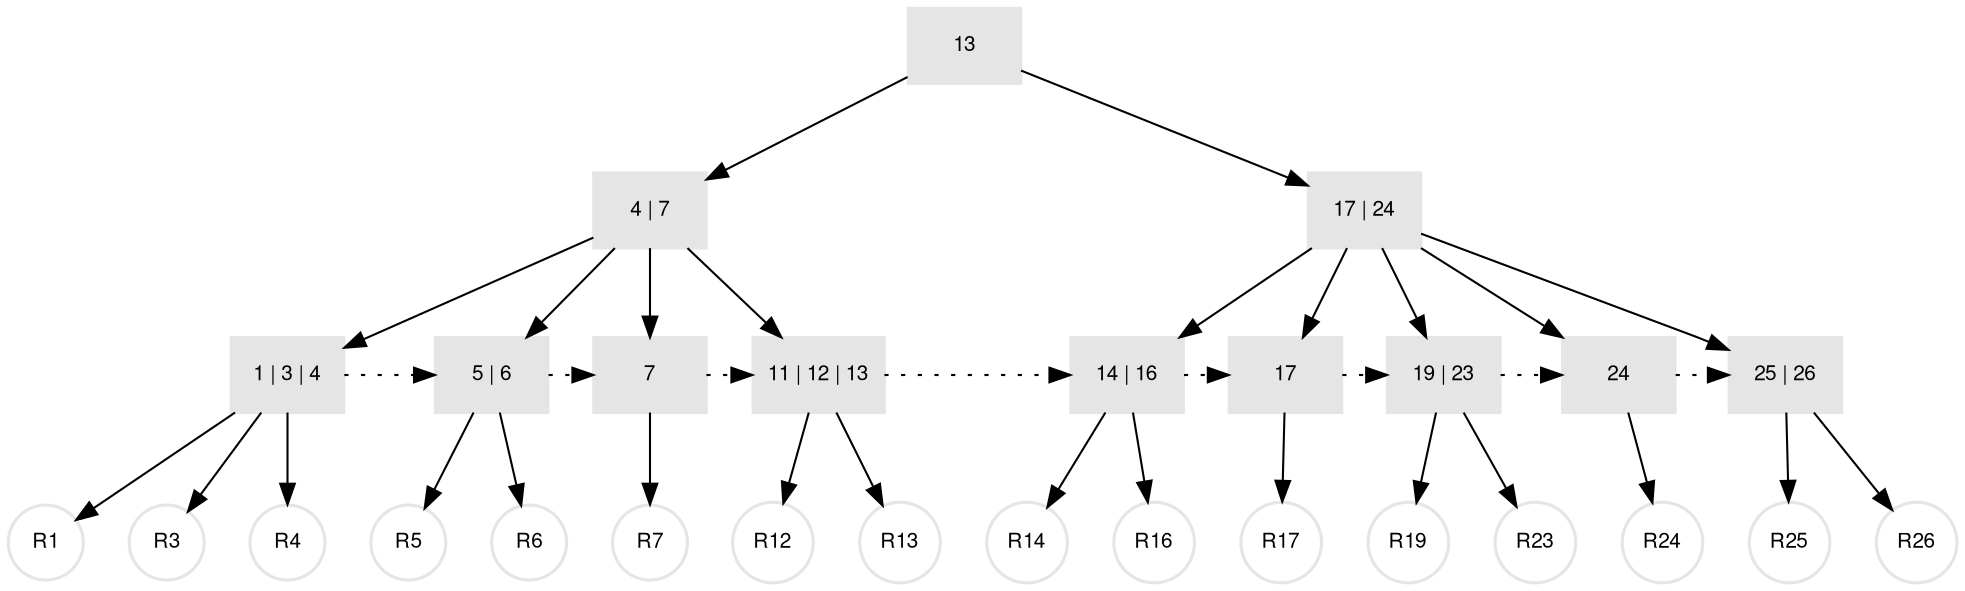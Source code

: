 digraph BPlusTree {
    fontname = "Helvetica,Arial,sans-serif";
    layout = dot;
    rankdir = TB;
    splines = polyline;
    nodesep = 0.3;
    ranksep = 0.6;

    node [
    fontname = "Helvetica,Arial,sans-serif",
    fontsize = 10,
    shape = box,
    style = "filled",
    color = "gray90",
    penwidth = 1.5,
    margin = "0.1,0.05"
    ];

    edge [
    fontname = "Helvetica,Arial,sans-serif",
    fontsize = 9,
    color = "black"
    ];

    // Root
    root [label = "13"];

    // Internal Nodes
    intL [label = "4 | 7"];
    intR [label = "17 | 24"];
    root -> intL;
    root -> intR;

    // Leaf Nodes
    l1 [label = "1 | 3 | 4"];
    l2 [label = "5 | 6"];
    l3 [label = "7"];
    l4 [label = "11 | 12 | 13"];
    l5 [label = "14 | 16"];
    l6 [label = "17"];
    l7 [label = "19 | 23"];
    l8 [label = "24"];
    l9 [label = "25 | 26"];

    // Internal to Leaves
    intL -> l1;
    intL -> l2;
    intL -> l3;
    intL -> l4;

    intR -> l5;
    intR -> l6;
    intR -> l7;
    intR -> l8;
    intR -> l9;

    // Rank leaves on same level
    { rank = same; l1; l2; l3; l4; l5; l6; l7; l8; l9; }

    // Leaf chaining (dotted)
    l1 -> l2 [style = dotted];
    l2 -> l3 [style = dotted];
    l3 -> l4 [style = dotted];
    l4 -> l5 [style = dotted];
    l5 -> l6 [style = dotted];
    l6 -> l7 [style = dotted];
    l7 -> l8 [style = dotted];
    l8 -> l9 [style = dotted];

    // Records
    r1 [label = "R1", shape = circle, style = filled, fillcolor = "white"];
    r3 [label = "R3", shape = circle, style = filled, fillcolor = "white"];
    r4 [label = "R4", shape = circle, style = filled, fillcolor = "white"];
    r5 [label = "R5", shape = circle, style = filled, fillcolor = "white"];
    r6 [label = "R6", shape = circle, style = filled, fillcolor = "white"];
    r7 [label = "R7", shape = circle, style = filled, fillcolor = "white"];
    r12 [label = "R12", shape = circle, style = filled, fillcolor = "white"];
    r13 [label = "R13", shape = circle, style = filled, fillcolor = "white"];
    r14 [label = "R14", shape = circle, style = filled, fillcolor = "white"];
    r16 [label = "R16", shape = circle, style = filled, fillcolor = "white"];
    r17 [label = "R17", shape = circle, style = filled, fillcolor = "white"];
    r19 [label = "R19", shape = circle, style = filled, fillcolor = "white"];
    r23 [label = "R23", shape = circle, style = filled, fillcolor = "white"];
    r24 [label = "R24", shape = circle, style = filled, fillcolor = "white"];
    r25 [label = "R25", shape = circle, style = filled, fillcolor = "white"];
    r26 [label = "R26", shape = circle, style = filled, fillcolor = "white"];

    // Records under leaves
    l1 -> r1;
    l1 -> r3;
    l1 -> r4;

    l2 -> r5;
    l2 -> r6;

    l3 -> r7;

    l4 -> r12;
    l4 -> r13;

    l5 -> r14;
    l5 -> r16;

    l6 -> r17;

    l7 -> r19;
    l7 -> r23;

    l8 -> r24;

    l9 -> r25;
    l9 -> r26;
}
